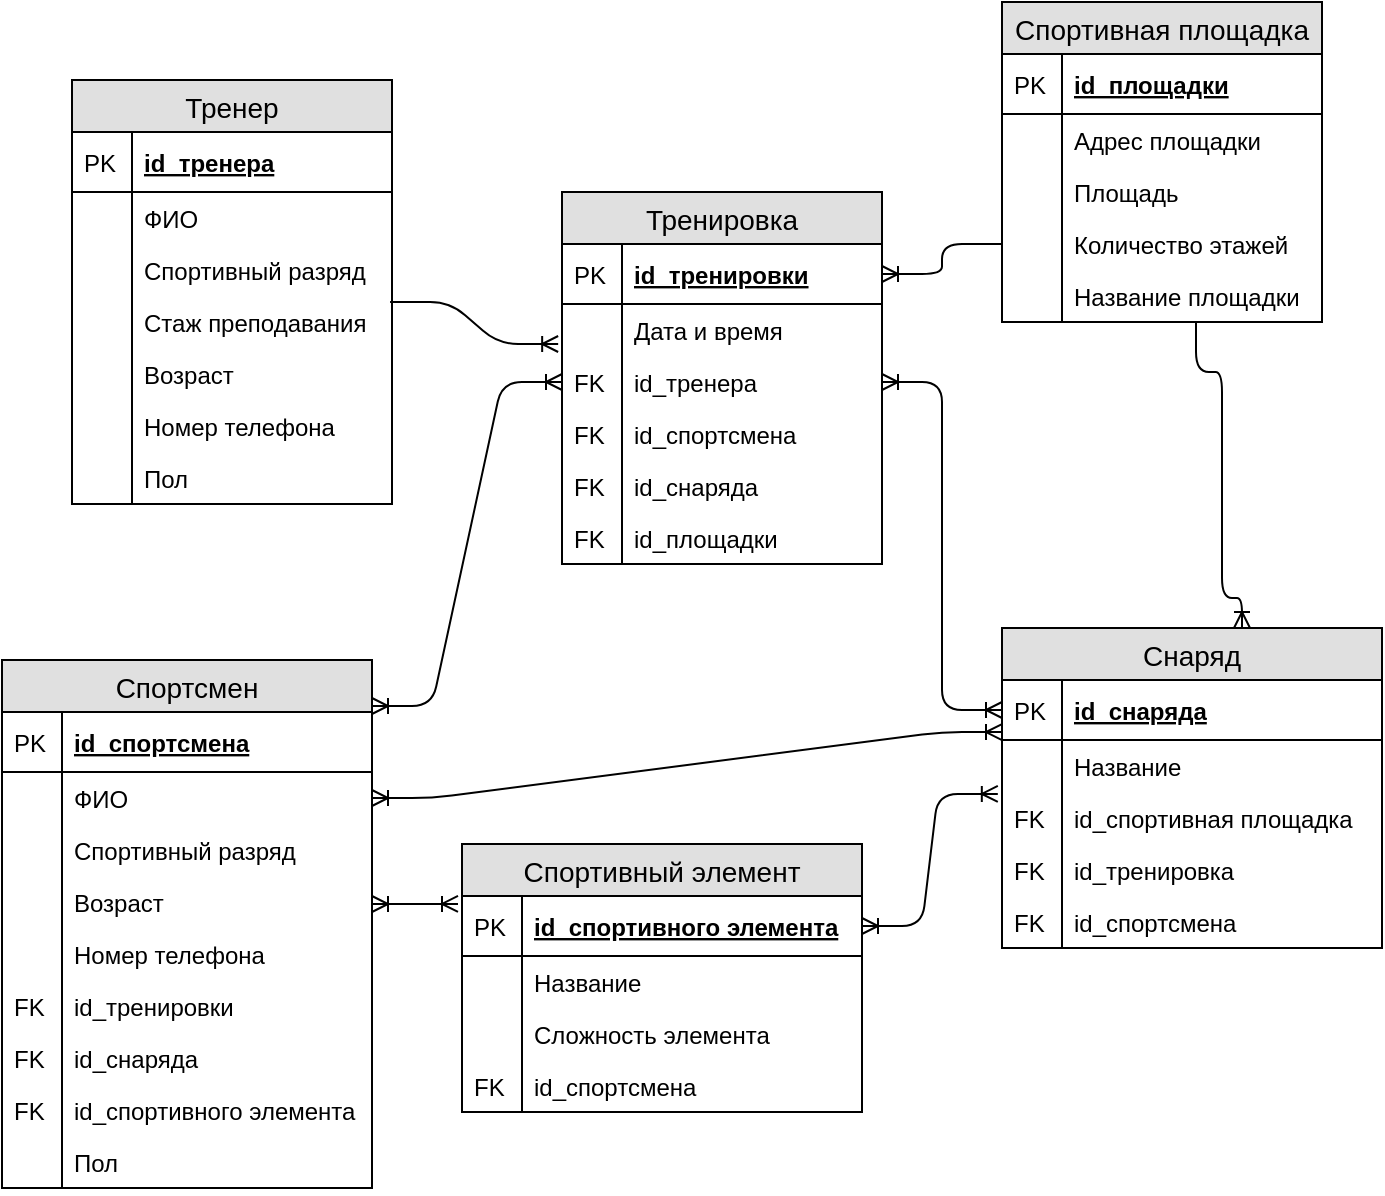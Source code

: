 <mxfile version="12.0.0" type="device" pages="1"><diagram id="Y7fHdL-Zn5YODTl33p6f" name="Страница 1"><mxGraphModel dx="932" dy="711" grid="1" gridSize="10" guides="1" tooltips="1" connect="1" arrows="1" fold="1" page="1" pageScale="1" pageWidth="827" pageHeight="1169" math="0" shadow="0"><root><mxCell id="0"/><mxCell id="1" parent="0"/><mxCell id="-wP7sYiIv-S8s_L7Hb4g-1" value="Тренер" style="swimlane;fontStyle=0;childLayout=stackLayout;horizontal=1;startSize=26;fillColor=#e0e0e0;horizontalStack=0;resizeParent=1;resizeParentMax=0;resizeLast=0;collapsible=1;marginBottom=0;swimlaneFillColor=#ffffff;align=center;fontSize=14;" vertex="1" parent="1"><mxGeometry x="65" y="143" width="160" height="212" as="geometry"/></mxCell><mxCell id="-wP7sYiIv-S8s_L7Hb4g-2" value="id_тренера" style="shape=partialRectangle;top=0;left=0;right=0;bottom=1;align=left;verticalAlign=middle;fillColor=none;spacingLeft=34;spacingRight=4;overflow=hidden;rotatable=0;points=[[0,0.5],[1,0.5]];portConstraint=eastwest;dropTarget=0;fontStyle=5;fontSize=12;" vertex="1" parent="-wP7sYiIv-S8s_L7Hb4g-1"><mxGeometry y="26" width="160" height="30" as="geometry"/></mxCell><mxCell id="-wP7sYiIv-S8s_L7Hb4g-3" value="PK" style="shape=partialRectangle;top=0;left=0;bottom=0;fillColor=none;align=left;verticalAlign=middle;spacingLeft=4;spacingRight=4;overflow=hidden;rotatable=0;points=[];portConstraint=eastwest;part=1;fontSize=12;" vertex="1" connectable="0" parent="-wP7sYiIv-S8s_L7Hb4g-2"><mxGeometry width="30" height="30" as="geometry"/></mxCell><mxCell id="-wP7sYiIv-S8s_L7Hb4g-4" value="ФИО" style="shape=partialRectangle;top=0;left=0;right=0;bottom=0;align=left;verticalAlign=top;fillColor=none;spacingLeft=34;spacingRight=4;overflow=hidden;rotatable=0;points=[[0,0.5],[1,0.5]];portConstraint=eastwest;dropTarget=0;fontSize=12;" vertex="1" parent="-wP7sYiIv-S8s_L7Hb4g-1"><mxGeometry y="56" width="160" height="26" as="geometry"/></mxCell><mxCell id="-wP7sYiIv-S8s_L7Hb4g-5" value="" style="shape=partialRectangle;top=0;left=0;bottom=0;fillColor=none;align=left;verticalAlign=top;spacingLeft=4;spacingRight=4;overflow=hidden;rotatable=0;points=[];portConstraint=eastwest;part=1;fontSize=12;" vertex="1" connectable="0" parent="-wP7sYiIv-S8s_L7Hb4g-4"><mxGeometry width="30" height="26" as="geometry"/></mxCell><mxCell id="-wP7sYiIv-S8s_L7Hb4g-6" value="Спортивный разряд" style="shape=partialRectangle;top=0;left=0;right=0;bottom=0;align=left;verticalAlign=top;fillColor=none;spacingLeft=34;spacingRight=4;overflow=hidden;rotatable=0;points=[[0,0.5],[1,0.5]];portConstraint=eastwest;dropTarget=0;fontSize=12;" vertex="1" parent="-wP7sYiIv-S8s_L7Hb4g-1"><mxGeometry y="82" width="160" height="26" as="geometry"/></mxCell><mxCell id="-wP7sYiIv-S8s_L7Hb4g-7" value="" style="shape=partialRectangle;top=0;left=0;bottom=0;fillColor=none;align=left;verticalAlign=top;spacingLeft=4;spacingRight=4;overflow=hidden;rotatable=0;points=[];portConstraint=eastwest;part=1;fontSize=12;" vertex="1" connectable="0" parent="-wP7sYiIv-S8s_L7Hb4g-6"><mxGeometry width="30" height="26" as="geometry"/></mxCell><mxCell id="-wP7sYiIv-S8s_L7Hb4g-8" value="Стаж преподавания" style="shape=partialRectangle;top=0;left=0;right=0;bottom=0;align=left;verticalAlign=top;fillColor=none;spacingLeft=34;spacingRight=4;overflow=hidden;rotatable=0;points=[[0,0.5],[1,0.5]];portConstraint=eastwest;dropTarget=0;fontSize=12;" vertex="1" parent="-wP7sYiIv-S8s_L7Hb4g-1"><mxGeometry y="108" width="160" height="26" as="geometry"/></mxCell><mxCell id="-wP7sYiIv-S8s_L7Hb4g-9" value="" style="shape=partialRectangle;top=0;left=0;bottom=0;fillColor=none;align=left;verticalAlign=top;spacingLeft=4;spacingRight=4;overflow=hidden;rotatable=0;points=[];portConstraint=eastwest;part=1;fontSize=12;" vertex="1" connectable="0" parent="-wP7sYiIv-S8s_L7Hb4g-8"><mxGeometry width="30" height="26" as="geometry"/></mxCell><mxCell id="-wP7sYiIv-S8s_L7Hb4g-93" value="Возраст" style="shape=partialRectangle;top=0;left=0;right=0;bottom=0;align=left;verticalAlign=top;fillColor=none;spacingLeft=34;spacingRight=4;overflow=hidden;rotatable=0;points=[[0,0.5],[1,0.5]];portConstraint=eastwest;dropTarget=0;fontSize=12;" vertex="1" parent="-wP7sYiIv-S8s_L7Hb4g-1"><mxGeometry y="134" width="160" height="26" as="geometry"/></mxCell><mxCell id="-wP7sYiIv-S8s_L7Hb4g-94" value="" style="shape=partialRectangle;top=0;left=0;bottom=0;fillColor=none;align=left;verticalAlign=top;spacingLeft=4;spacingRight=4;overflow=hidden;rotatable=0;points=[];portConstraint=eastwest;part=1;fontSize=12;" vertex="1" connectable="0" parent="-wP7sYiIv-S8s_L7Hb4g-93"><mxGeometry width="30" height="26" as="geometry"/></mxCell><mxCell id="-wP7sYiIv-S8s_L7Hb4g-95" value="Номер телефона" style="shape=partialRectangle;top=0;left=0;right=0;bottom=0;align=left;verticalAlign=top;fillColor=none;spacingLeft=34;spacingRight=4;overflow=hidden;rotatable=0;points=[[0,0.5],[1,0.5]];portConstraint=eastwest;dropTarget=0;fontSize=12;" vertex="1" parent="-wP7sYiIv-S8s_L7Hb4g-1"><mxGeometry y="160" width="160" height="26" as="geometry"/></mxCell><mxCell id="-wP7sYiIv-S8s_L7Hb4g-96" value="" style="shape=partialRectangle;top=0;left=0;bottom=0;fillColor=none;align=left;verticalAlign=top;spacingLeft=4;spacingRight=4;overflow=hidden;rotatable=0;points=[];portConstraint=eastwest;part=1;fontSize=12;" vertex="1" connectable="0" parent="-wP7sYiIv-S8s_L7Hb4g-95"><mxGeometry width="30" height="26" as="geometry"/></mxCell><mxCell id="-wP7sYiIv-S8s_L7Hb4g-124" value="Пол" style="shape=partialRectangle;top=0;left=0;right=0;bottom=0;align=left;verticalAlign=top;fillColor=none;spacingLeft=34;spacingRight=4;overflow=hidden;rotatable=0;points=[[0,0.5],[1,0.5]];portConstraint=eastwest;dropTarget=0;fontSize=12;" vertex="1" parent="-wP7sYiIv-S8s_L7Hb4g-1"><mxGeometry y="186" width="160" height="26" as="geometry"/></mxCell><mxCell id="-wP7sYiIv-S8s_L7Hb4g-125" value="" style="shape=partialRectangle;top=0;left=0;bottom=0;fillColor=none;align=left;verticalAlign=top;spacingLeft=4;spacingRight=4;overflow=hidden;rotatable=0;points=[];portConstraint=eastwest;part=1;fontSize=12;" vertex="1" connectable="0" parent="-wP7sYiIv-S8s_L7Hb4g-124"><mxGeometry width="30" height="26" as="geometry"/></mxCell><mxCell id="-wP7sYiIv-S8s_L7Hb4g-12" value="Спортивная площадка" style="swimlane;fontStyle=0;childLayout=stackLayout;horizontal=1;startSize=26;fillColor=#e0e0e0;horizontalStack=0;resizeParent=1;resizeParentMax=0;resizeLast=0;collapsible=1;marginBottom=0;swimlaneFillColor=#ffffff;align=center;fontSize=14;" vertex="1" parent="1"><mxGeometry x="530" y="104" width="160" height="160" as="geometry"/></mxCell><mxCell id="-wP7sYiIv-S8s_L7Hb4g-13" value="id_площадки" style="shape=partialRectangle;top=0;left=0;right=0;bottom=1;align=left;verticalAlign=middle;fillColor=none;spacingLeft=34;spacingRight=4;overflow=hidden;rotatable=0;points=[[0,0.5],[1,0.5]];portConstraint=eastwest;dropTarget=0;fontStyle=5;fontSize=12;" vertex="1" parent="-wP7sYiIv-S8s_L7Hb4g-12"><mxGeometry y="26" width="160" height="30" as="geometry"/></mxCell><mxCell id="-wP7sYiIv-S8s_L7Hb4g-14" value="PK" style="shape=partialRectangle;top=0;left=0;bottom=0;fillColor=none;align=left;verticalAlign=middle;spacingLeft=4;spacingRight=4;overflow=hidden;rotatable=0;points=[];portConstraint=eastwest;part=1;fontSize=12;" vertex="1" connectable="0" parent="-wP7sYiIv-S8s_L7Hb4g-13"><mxGeometry width="30" height="30" as="geometry"/></mxCell><mxCell id="-wP7sYiIv-S8s_L7Hb4g-15" value="Адрес площадки" style="shape=partialRectangle;top=0;left=0;right=0;bottom=0;align=left;verticalAlign=top;fillColor=none;spacingLeft=34;spacingRight=4;overflow=hidden;rotatable=0;points=[[0,0.5],[1,0.5]];portConstraint=eastwest;dropTarget=0;fontSize=12;" vertex="1" parent="-wP7sYiIv-S8s_L7Hb4g-12"><mxGeometry y="56" width="160" height="26" as="geometry"/></mxCell><mxCell id="-wP7sYiIv-S8s_L7Hb4g-16" value="" style="shape=partialRectangle;top=0;left=0;bottom=0;fillColor=none;align=left;verticalAlign=top;spacingLeft=4;spacingRight=4;overflow=hidden;rotatable=0;points=[];portConstraint=eastwest;part=1;fontSize=12;" vertex="1" connectable="0" parent="-wP7sYiIv-S8s_L7Hb4g-15"><mxGeometry width="30" height="26" as="geometry"/></mxCell><mxCell id="-wP7sYiIv-S8s_L7Hb4g-17" value="Площадь" style="shape=partialRectangle;top=0;left=0;right=0;bottom=0;align=left;verticalAlign=top;fillColor=none;spacingLeft=34;spacingRight=4;overflow=hidden;rotatable=0;points=[[0,0.5],[1,0.5]];portConstraint=eastwest;dropTarget=0;fontSize=12;" vertex="1" parent="-wP7sYiIv-S8s_L7Hb4g-12"><mxGeometry y="82" width="160" height="26" as="geometry"/></mxCell><mxCell id="-wP7sYiIv-S8s_L7Hb4g-18" value="" style="shape=partialRectangle;top=0;left=0;bottom=0;fillColor=none;align=left;verticalAlign=top;spacingLeft=4;spacingRight=4;overflow=hidden;rotatable=0;points=[];portConstraint=eastwest;part=1;fontSize=12;" vertex="1" connectable="0" parent="-wP7sYiIv-S8s_L7Hb4g-17"><mxGeometry width="30" height="26" as="geometry"/></mxCell><mxCell id="-wP7sYiIv-S8s_L7Hb4g-19" value="Количество этажей" style="shape=partialRectangle;top=0;left=0;right=0;bottom=0;align=left;verticalAlign=top;fillColor=none;spacingLeft=34;spacingRight=4;overflow=hidden;rotatable=0;points=[[0,0.5],[1,0.5]];portConstraint=eastwest;dropTarget=0;fontSize=12;" vertex="1" parent="-wP7sYiIv-S8s_L7Hb4g-12"><mxGeometry y="108" width="160" height="26" as="geometry"/></mxCell><mxCell id="-wP7sYiIv-S8s_L7Hb4g-20" value="" style="shape=partialRectangle;top=0;left=0;bottom=0;fillColor=none;align=left;verticalAlign=top;spacingLeft=4;spacingRight=4;overflow=hidden;rotatable=0;points=[];portConstraint=eastwest;part=1;fontSize=12;" vertex="1" connectable="0" parent="-wP7sYiIv-S8s_L7Hb4g-19"><mxGeometry width="30" height="26" as="geometry"/></mxCell><mxCell id="-wP7sYiIv-S8s_L7Hb4g-108" value="Название площадки" style="shape=partialRectangle;top=0;left=0;right=0;bottom=0;align=left;verticalAlign=top;fillColor=none;spacingLeft=34;spacingRight=4;overflow=hidden;rotatable=0;points=[[0,0.5],[1,0.5]];portConstraint=eastwest;dropTarget=0;fontSize=12;" vertex="1" parent="-wP7sYiIv-S8s_L7Hb4g-12"><mxGeometry y="134" width="160" height="26" as="geometry"/></mxCell><mxCell id="-wP7sYiIv-S8s_L7Hb4g-109" value="" style="shape=partialRectangle;top=0;left=0;bottom=0;fillColor=none;align=left;verticalAlign=top;spacingLeft=4;spacingRight=4;overflow=hidden;rotatable=0;points=[];portConstraint=eastwest;part=1;fontSize=12;" vertex="1" connectable="0" parent="-wP7sYiIv-S8s_L7Hb4g-108"><mxGeometry width="30" height="26" as="geometry"/></mxCell><mxCell id="-wP7sYiIv-S8s_L7Hb4g-23" value="Снаряд" style="swimlane;fontStyle=0;childLayout=stackLayout;horizontal=1;startSize=26;fillColor=#e0e0e0;horizontalStack=0;resizeParent=1;resizeParentMax=0;resizeLast=0;collapsible=1;marginBottom=0;swimlaneFillColor=#ffffff;align=center;fontSize=14;" vertex="1" parent="1"><mxGeometry x="530" y="417" width="190" height="160" as="geometry"/></mxCell><mxCell id="-wP7sYiIv-S8s_L7Hb4g-24" value="id_снаряда" style="shape=partialRectangle;top=0;left=0;right=0;bottom=1;align=left;verticalAlign=middle;fillColor=none;spacingLeft=34;spacingRight=4;overflow=hidden;rotatable=0;points=[[0,0.5],[1,0.5]];portConstraint=eastwest;dropTarget=0;fontStyle=5;fontSize=12;" vertex="1" parent="-wP7sYiIv-S8s_L7Hb4g-23"><mxGeometry y="26" width="190" height="30" as="geometry"/></mxCell><mxCell id="-wP7sYiIv-S8s_L7Hb4g-25" value="PK" style="shape=partialRectangle;top=0;left=0;bottom=0;fillColor=none;align=left;verticalAlign=middle;spacingLeft=4;spacingRight=4;overflow=hidden;rotatable=0;points=[];portConstraint=eastwest;part=1;fontSize=12;" vertex="1" connectable="0" parent="-wP7sYiIv-S8s_L7Hb4g-24"><mxGeometry width="30" height="30" as="geometry"/></mxCell><mxCell id="-wP7sYiIv-S8s_L7Hb4g-26" value="Название" style="shape=partialRectangle;top=0;left=0;right=0;bottom=0;align=left;verticalAlign=top;fillColor=none;spacingLeft=34;spacingRight=4;overflow=hidden;rotatable=0;points=[[0,0.5],[1,0.5]];portConstraint=eastwest;dropTarget=0;fontSize=12;" vertex="1" parent="-wP7sYiIv-S8s_L7Hb4g-23"><mxGeometry y="56" width="190" height="26" as="geometry"/></mxCell><mxCell id="-wP7sYiIv-S8s_L7Hb4g-27" value="" style="shape=partialRectangle;top=0;left=0;bottom=0;fillColor=none;align=left;verticalAlign=top;spacingLeft=4;spacingRight=4;overflow=hidden;rotatable=0;points=[];portConstraint=eastwest;part=1;fontSize=12;" vertex="1" connectable="0" parent="-wP7sYiIv-S8s_L7Hb4g-26"><mxGeometry width="30" height="26" as="geometry"/></mxCell><mxCell id="-wP7sYiIv-S8s_L7Hb4g-28" value="id_спортивная площадка" style="shape=partialRectangle;top=0;left=0;right=0;bottom=0;align=left;verticalAlign=top;fillColor=none;spacingLeft=34;spacingRight=4;overflow=hidden;rotatable=0;points=[[0,0.5],[1,0.5]];portConstraint=eastwest;dropTarget=0;fontSize=12;" vertex="1" parent="-wP7sYiIv-S8s_L7Hb4g-23"><mxGeometry y="82" width="190" height="26" as="geometry"/></mxCell><mxCell id="-wP7sYiIv-S8s_L7Hb4g-29" value="FK" style="shape=partialRectangle;top=0;left=0;bottom=0;fillColor=none;align=left;verticalAlign=top;spacingLeft=4;spacingRight=4;overflow=hidden;rotatable=0;points=[];portConstraint=eastwest;part=1;fontSize=12;" vertex="1" connectable="0" parent="-wP7sYiIv-S8s_L7Hb4g-28"><mxGeometry width="30" height="26" as="geometry"/></mxCell><mxCell id="-wP7sYiIv-S8s_L7Hb4g-30" value="id_тренировка" style="shape=partialRectangle;top=0;left=0;right=0;bottom=0;align=left;verticalAlign=top;fillColor=none;spacingLeft=34;spacingRight=4;overflow=hidden;rotatable=0;points=[[0,0.5],[1,0.5]];portConstraint=eastwest;dropTarget=0;fontSize=12;" vertex="1" parent="-wP7sYiIv-S8s_L7Hb4g-23"><mxGeometry y="108" width="190" height="26" as="geometry"/></mxCell><mxCell id="-wP7sYiIv-S8s_L7Hb4g-31" value="FK" style="shape=partialRectangle;top=0;left=0;bottom=0;fillColor=none;align=left;verticalAlign=top;spacingLeft=4;spacingRight=4;overflow=hidden;rotatable=0;points=[];portConstraint=eastwest;part=1;fontSize=12;" vertex="1" connectable="0" parent="-wP7sYiIv-S8s_L7Hb4g-30"><mxGeometry width="30" height="26" as="geometry"/></mxCell><mxCell id="-wP7sYiIv-S8s_L7Hb4g-110" value="id_спортсмена" style="shape=partialRectangle;top=0;left=0;right=0;bottom=0;align=left;verticalAlign=top;fillColor=none;spacingLeft=34;spacingRight=4;overflow=hidden;rotatable=0;points=[[0,0.5],[1,0.5]];portConstraint=eastwest;dropTarget=0;fontSize=12;" vertex="1" parent="-wP7sYiIv-S8s_L7Hb4g-23"><mxGeometry y="134" width="190" height="26" as="geometry"/></mxCell><mxCell id="-wP7sYiIv-S8s_L7Hb4g-111" value="FK" style="shape=partialRectangle;top=0;left=0;bottom=0;fillColor=none;align=left;verticalAlign=top;spacingLeft=4;spacingRight=4;overflow=hidden;rotatable=0;points=[];portConstraint=eastwest;part=1;fontSize=12;" vertex="1" connectable="0" parent="-wP7sYiIv-S8s_L7Hb4g-110"><mxGeometry width="30" height="26" as="geometry"/></mxCell><mxCell id="-wP7sYiIv-S8s_L7Hb4g-34" value="Спортивный элемент" style="swimlane;fontStyle=0;childLayout=stackLayout;horizontal=1;startSize=26;fillColor=#e0e0e0;horizontalStack=0;resizeParent=1;resizeParentMax=0;resizeLast=0;collapsible=1;marginBottom=0;swimlaneFillColor=#ffffff;align=center;fontSize=14;" vertex="1" parent="1"><mxGeometry x="260" y="525" width="200" height="134" as="geometry"/></mxCell><mxCell id="-wP7sYiIv-S8s_L7Hb4g-35" value="id_спортивного элемента" style="shape=partialRectangle;top=0;left=0;right=0;bottom=1;align=left;verticalAlign=middle;fillColor=none;spacingLeft=34;spacingRight=4;overflow=hidden;rotatable=0;points=[[0,0.5],[1,0.5]];portConstraint=eastwest;dropTarget=0;fontStyle=5;fontSize=12;" vertex="1" parent="-wP7sYiIv-S8s_L7Hb4g-34"><mxGeometry y="26" width="200" height="30" as="geometry"/></mxCell><mxCell id="-wP7sYiIv-S8s_L7Hb4g-36" value="PK" style="shape=partialRectangle;top=0;left=0;bottom=0;fillColor=none;align=left;verticalAlign=middle;spacingLeft=4;spacingRight=4;overflow=hidden;rotatable=0;points=[];portConstraint=eastwest;part=1;fontSize=12;" vertex="1" connectable="0" parent="-wP7sYiIv-S8s_L7Hb4g-35"><mxGeometry width="30" height="30" as="geometry"/></mxCell><mxCell id="-wP7sYiIv-S8s_L7Hb4g-37" value="Название" style="shape=partialRectangle;top=0;left=0;right=0;bottom=0;align=left;verticalAlign=top;fillColor=none;spacingLeft=34;spacingRight=4;overflow=hidden;rotatable=0;points=[[0,0.5],[1,0.5]];portConstraint=eastwest;dropTarget=0;fontSize=12;" vertex="1" parent="-wP7sYiIv-S8s_L7Hb4g-34"><mxGeometry y="56" width="200" height="26" as="geometry"/></mxCell><mxCell id="-wP7sYiIv-S8s_L7Hb4g-38" value="" style="shape=partialRectangle;top=0;left=0;bottom=0;fillColor=none;align=left;verticalAlign=top;spacingLeft=4;spacingRight=4;overflow=hidden;rotatable=0;points=[];portConstraint=eastwest;part=1;fontSize=12;" vertex="1" connectable="0" parent="-wP7sYiIv-S8s_L7Hb4g-37"><mxGeometry width="30" height="26" as="geometry"/></mxCell><mxCell id="-wP7sYiIv-S8s_L7Hb4g-39" value="Сложность элемента" style="shape=partialRectangle;top=0;left=0;right=0;bottom=0;align=left;verticalAlign=top;fillColor=none;spacingLeft=34;spacingRight=4;overflow=hidden;rotatable=0;points=[[0,0.5],[1,0.5]];portConstraint=eastwest;dropTarget=0;fontSize=12;" vertex="1" parent="-wP7sYiIv-S8s_L7Hb4g-34"><mxGeometry y="82" width="200" height="26" as="geometry"/></mxCell><mxCell id="-wP7sYiIv-S8s_L7Hb4g-40" value="" style="shape=partialRectangle;top=0;left=0;bottom=0;fillColor=none;align=left;verticalAlign=top;spacingLeft=4;spacingRight=4;overflow=hidden;rotatable=0;points=[];portConstraint=eastwest;part=1;fontSize=12;" vertex="1" connectable="0" parent="-wP7sYiIv-S8s_L7Hb4g-39"><mxGeometry width="30" height="26" as="geometry"/></mxCell><mxCell id="-wP7sYiIv-S8s_L7Hb4g-41" value="id_спортсмена" style="shape=partialRectangle;top=0;left=0;right=0;bottom=0;align=left;verticalAlign=top;fillColor=none;spacingLeft=34;spacingRight=4;overflow=hidden;rotatable=0;points=[[0,0.5],[1,0.5]];portConstraint=eastwest;dropTarget=0;fontSize=12;" vertex="1" parent="-wP7sYiIv-S8s_L7Hb4g-34"><mxGeometry y="108" width="200" height="26" as="geometry"/></mxCell><mxCell id="-wP7sYiIv-S8s_L7Hb4g-42" value="FK" style="shape=partialRectangle;top=0;left=0;bottom=0;fillColor=none;align=left;verticalAlign=top;spacingLeft=4;spacingRight=4;overflow=hidden;rotatable=0;points=[];portConstraint=eastwest;part=1;fontSize=12;" vertex="1" connectable="0" parent="-wP7sYiIv-S8s_L7Hb4g-41"><mxGeometry width="30" height="26" as="geometry"/></mxCell><mxCell id="-wP7sYiIv-S8s_L7Hb4g-56" value="Спортсмен" style="swimlane;fontStyle=0;childLayout=stackLayout;horizontal=1;startSize=26;fillColor=#e0e0e0;horizontalStack=0;resizeParent=1;resizeParentMax=0;resizeLast=0;collapsible=1;marginBottom=0;swimlaneFillColor=#ffffff;align=center;fontSize=14;" vertex="1" parent="1"><mxGeometry x="30" y="433" width="185" height="264" as="geometry"/></mxCell><mxCell id="-wP7sYiIv-S8s_L7Hb4g-57" value="id_спортсмена" style="shape=partialRectangle;top=0;left=0;right=0;bottom=1;align=left;verticalAlign=middle;fillColor=none;spacingLeft=34;spacingRight=4;overflow=hidden;rotatable=0;points=[[0,0.5],[1,0.5]];portConstraint=eastwest;dropTarget=0;fontStyle=5;fontSize=12;" vertex="1" parent="-wP7sYiIv-S8s_L7Hb4g-56"><mxGeometry y="26" width="185" height="30" as="geometry"/></mxCell><mxCell id="-wP7sYiIv-S8s_L7Hb4g-58" value="PK" style="shape=partialRectangle;top=0;left=0;bottom=0;fillColor=none;align=left;verticalAlign=middle;spacingLeft=4;spacingRight=4;overflow=hidden;rotatable=0;points=[];portConstraint=eastwest;part=1;fontSize=12;" vertex="1" connectable="0" parent="-wP7sYiIv-S8s_L7Hb4g-57"><mxGeometry width="30" height="30" as="geometry"/></mxCell><mxCell id="-wP7sYiIv-S8s_L7Hb4g-59" value="ФИО" style="shape=partialRectangle;top=0;left=0;right=0;bottom=0;align=left;verticalAlign=top;fillColor=none;spacingLeft=34;spacingRight=4;overflow=hidden;rotatable=0;points=[[0,0.5],[1,0.5]];portConstraint=eastwest;dropTarget=0;fontSize=12;" vertex="1" parent="-wP7sYiIv-S8s_L7Hb4g-56"><mxGeometry y="56" width="185" height="26" as="geometry"/></mxCell><mxCell id="-wP7sYiIv-S8s_L7Hb4g-60" value="" style="shape=partialRectangle;top=0;left=0;bottom=0;fillColor=none;align=left;verticalAlign=top;spacingLeft=4;spacingRight=4;overflow=hidden;rotatable=0;points=[];portConstraint=eastwest;part=1;fontSize=12;" vertex="1" connectable="0" parent="-wP7sYiIv-S8s_L7Hb4g-59"><mxGeometry width="30" height="26" as="geometry"/></mxCell><mxCell id="-wP7sYiIv-S8s_L7Hb4g-61" value="Спортивный разряд" style="shape=partialRectangle;top=0;left=0;right=0;bottom=0;align=left;verticalAlign=top;fillColor=none;spacingLeft=34;spacingRight=4;overflow=hidden;rotatable=0;points=[[0,0.5],[1,0.5]];portConstraint=eastwest;dropTarget=0;fontSize=12;" vertex="1" parent="-wP7sYiIv-S8s_L7Hb4g-56"><mxGeometry y="82" width="185" height="26" as="geometry"/></mxCell><mxCell id="-wP7sYiIv-S8s_L7Hb4g-62" value="" style="shape=partialRectangle;top=0;left=0;bottom=0;fillColor=none;align=left;verticalAlign=top;spacingLeft=4;spacingRight=4;overflow=hidden;rotatable=0;points=[];portConstraint=eastwest;part=1;fontSize=12;" vertex="1" connectable="0" parent="-wP7sYiIv-S8s_L7Hb4g-61"><mxGeometry width="30" height="26" as="geometry"/></mxCell><mxCell id="-wP7sYiIv-S8s_L7Hb4g-63" value="Возраст" style="shape=partialRectangle;top=0;left=0;right=0;bottom=0;align=left;verticalAlign=top;fillColor=none;spacingLeft=34;spacingRight=4;overflow=hidden;rotatable=0;points=[[0,0.5],[1,0.5]];portConstraint=eastwest;dropTarget=0;fontSize=12;" vertex="1" parent="-wP7sYiIv-S8s_L7Hb4g-56"><mxGeometry y="108" width="185" height="26" as="geometry"/></mxCell><mxCell id="-wP7sYiIv-S8s_L7Hb4g-64" value="" style="shape=partialRectangle;top=0;left=0;bottom=0;fillColor=none;align=left;verticalAlign=top;spacingLeft=4;spacingRight=4;overflow=hidden;rotatable=0;points=[];portConstraint=eastwest;part=1;fontSize=12;" vertex="1" connectable="0" parent="-wP7sYiIv-S8s_L7Hb4g-63"><mxGeometry width="30" height="26" as="geometry"/></mxCell><mxCell id="-wP7sYiIv-S8s_L7Hb4g-98" value="Номер телефона" style="shape=partialRectangle;top=0;left=0;right=0;bottom=0;align=left;verticalAlign=top;fillColor=none;spacingLeft=34;spacingRight=4;overflow=hidden;rotatable=0;points=[[0,0.5],[1,0.5]];portConstraint=eastwest;dropTarget=0;fontSize=12;" vertex="1" parent="-wP7sYiIv-S8s_L7Hb4g-56"><mxGeometry y="134" width="185" height="26" as="geometry"/></mxCell><mxCell id="-wP7sYiIv-S8s_L7Hb4g-99" value="" style="shape=partialRectangle;top=0;left=0;bottom=0;fillColor=none;align=left;verticalAlign=top;spacingLeft=4;spacingRight=4;overflow=hidden;rotatable=0;points=[];portConstraint=eastwest;part=1;fontSize=12;" vertex="1" connectable="0" parent="-wP7sYiIv-S8s_L7Hb4g-98"><mxGeometry width="30" height="26" as="geometry"/></mxCell><mxCell id="-wP7sYiIv-S8s_L7Hb4g-116" value="id_тренировки" style="shape=partialRectangle;top=0;left=0;right=0;bottom=0;align=left;verticalAlign=top;fillColor=none;spacingLeft=34;spacingRight=4;overflow=hidden;rotatable=0;points=[[0,0.5],[1,0.5]];portConstraint=eastwest;dropTarget=0;fontSize=12;" vertex="1" parent="-wP7sYiIv-S8s_L7Hb4g-56"><mxGeometry y="160" width="185" height="26" as="geometry"/></mxCell><mxCell id="-wP7sYiIv-S8s_L7Hb4g-117" value="FK" style="shape=partialRectangle;top=0;left=0;bottom=0;fillColor=none;align=left;verticalAlign=top;spacingLeft=4;spacingRight=4;overflow=hidden;rotatable=0;points=[];portConstraint=eastwest;part=1;fontSize=12;" vertex="1" connectable="0" parent="-wP7sYiIv-S8s_L7Hb4g-116"><mxGeometry width="30" height="26" as="geometry"/></mxCell><mxCell id="-wP7sYiIv-S8s_L7Hb4g-118" value="id_снаряда" style="shape=partialRectangle;top=0;left=0;right=0;bottom=0;align=left;verticalAlign=top;fillColor=none;spacingLeft=34;spacingRight=4;overflow=hidden;rotatable=0;points=[[0,0.5],[1,0.5]];portConstraint=eastwest;dropTarget=0;fontSize=12;" vertex="1" parent="-wP7sYiIv-S8s_L7Hb4g-56"><mxGeometry y="186" width="185" height="26" as="geometry"/></mxCell><mxCell id="-wP7sYiIv-S8s_L7Hb4g-119" value="FK" style="shape=partialRectangle;top=0;left=0;bottom=0;fillColor=none;align=left;verticalAlign=top;spacingLeft=4;spacingRight=4;overflow=hidden;rotatable=0;points=[];portConstraint=eastwest;part=1;fontSize=12;" vertex="1" connectable="0" parent="-wP7sYiIv-S8s_L7Hb4g-118"><mxGeometry width="30" height="26" as="geometry"/></mxCell><mxCell id="-wP7sYiIv-S8s_L7Hb4g-120" value="id_спортивного элемента" style="shape=partialRectangle;top=0;left=0;right=0;bottom=0;align=left;verticalAlign=top;fillColor=none;spacingLeft=34;spacingRight=4;overflow=hidden;rotatable=0;points=[[0,0.5],[1,0.5]];portConstraint=eastwest;dropTarget=0;fontSize=12;" vertex="1" parent="-wP7sYiIv-S8s_L7Hb4g-56"><mxGeometry y="212" width="185" height="26" as="geometry"/></mxCell><mxCell id="-wP7sYiIv-S8s_L7Hb4g-121" value="FK" style="shape=partialRectangle;top=0;left=0;bottom=0;fillColor=none;align=left;verticalAlign=top;spacingLeft=4;spacingRight=4;overflow=hidden;rotatable=0;points=[];portConstraint=eastwest;part=1;fontSize=12;" vertex="1" connectable="0" parent="-wP7sYiIv-S8s_L7Hb4g-120"><mxGeometry width="30" height="26" as="geometry"/></mxCell><mxCell id="-wP7sYiIv-S8s_L7Hb4g-126" value="Пол" style="shape=partialRectangle;top=0;left=0;right=0;bottom=0;align=left;verticalAlign=top;fillColor=none;spacingLeft=34;spacingRight=4;overflow=hidden;rotatable=0;points=[[0,0.5],[1,0.5]];portConstraint=eastwest;dropTarget=0;fontSize=12;" vertex="1" parent="-wP7sYiIv-S8s_L7Hb4g-56"><mxGeometry y="238" width="185" height="26" as="geometry"/></mxCell><mxCell id="-wP7sYiIv-S8s_L7Hb4g-127" value="" style="shape=partialRectangle;top=0;left=0;bottom=0;fillColor=none;align=left;verticalAlign=top;spacingLeft=4;spacingRight=4;overflow=hidden;rotatable=0;points=[];portConstraint=eastwest;part=1;fontSize=12;" vertex="1" connectable="0" parent="-wP7sYiIv-S8s_L7Hb4g-126"><mxGeometry width="30" height="26" as="geometry"/></mxCell><mxCell id="-wP7sYiIv-S8s_L7Hb4g-68" value="Тренировка" style="swimlane;fontStyle=0;childLayout=stackLayout;horizontal=1;startSize=26;fillColor=#e0e0e0;horizontalStack=0;resizeParent=1;resizeParentMax=0;resizeLast=0;collapsible=1;marginBottom=0;swimlaneFillColor=#ffffff;align=center;fontSize=14;" vertex="1" parent="1"><mxGeometry x="310" y="199" width="160" height="186" as="geometry"/></mxCell><mxCell id="-wP7sYiIv-S8s_L7Hb4g-69" value="id_тренировки" style="shape=partialRectangle;top=0;left=0;right=0;bottom=1;align=left;verticalAlign=middle;fillColor=none;spacingLeft=34;spacingRight=4;overflow=hidden;rotatable=0;points=[[0,0.5],[1,0.5]];portConstraint=eastwest;dropTarget=0;fontStyle=5;fontSize=12;" vertex="1" parent="-wP7sYiIv-S8s_L7Hb4g-68"><mxGeometry y="26" width="160" height="30" as="geometry"/></mxCell><mxCell id="-wP7sYiIv-S8s_L7Hb4g-70" value="PK" style="shape=partialRectangle;top=0;left=0;bottom=0;fillColor=none;align=left;verticalAlign=middle;spacingLeft=4;spacingRight=4;overflow=hidden;rotatable=0;points=[];portConstraint=eastwest;part=1;fontSize=12;" vertex="1" connectable="0" parent="-wP7sYiIv-S8s_L7Hb4g-69"><mxGeometry width="30" height="30" as="geometry"/></mxCell><mxCell id="-wP7sYiIv-S8s_L7Hb4g-71" value="Дата и время" style="shape=partialRectangle;top=0;left=0;right=0;bottom=0;align=left;verticalAlign=top;fillColor=none;spacingLeft=34;spacingRight=4;overflow=hidden;rotatable=0;points=[[0,0.5],[1,0.5]];portConstraint=eastwest;dropTarget=0;fontSize=12;" vertex="1" parent="-wP7sYiIv-S8s_L7Hb4g-68"><mxGeometry y="56" width="160" height="26" as="geometry"/></mxCell><mxCell id="-wP7sYiIv-S8s_L7Hb4g-72" value="" style="shape=partialRectangle;top=0;left=0;bottom=0;fillColor=none;align=left;verticalAlign=top;spacingLeft=4;spacingRight=4;overflow=hidden;rotatable=0;points=[];portConstraint=eastwest;part=1;fontSize=12;" vertex="1" connectable="0" parent="-wP7sYiIv-S8s_L7Hb4g-71"><mxGeometry width="30" height="26" as="geometry"/></mxCell><mxCell id="-wP7sYiIv-S8s_L7Hb4g-73" value="id_тренера" style="shape=partialRectangle;top=0;left=0;right=0;bottom=0;align=left;verticalAlign=top;fillColor=none;spacingLeft=34;spacingRight=4;overflow=hidden;rotatable=0;points=[[0,0.5],[1,0.5]];portConstraint=eastwest;dropTarget=0;fontSize=12;" vertex="1" parent="-wP7sYiIv-S8s_L7Hb4g-68"><mxGeometry y="82" width="160" height="26" as="geometry"/></mxCell><mxCell id="-wP7sYiIv-S8s_L7Hb4g-74" value="FK" style="shape=partialRectangle;top=0;left=0;bottom=0;fillColor=none;align=left;verticalAlign=top;spacingLeft=4;spacingRight=4;overflow=hidden;rotatable=0;points=[];portConstraint=eastwest;part=1;fontSize=12;" vertex="1" connectable="0" parent="-wP7sYiIv-S8s_L7Hb4g-73"><mxGeometry width="30" height="26" as="geometry"/></mxCell><mxCell id="-wP7sYiIv-S8s_L7Hb4g-104" value="id_спортсмена" style="shape=partialRectangle;top=0;left=0;right=0;bottom=0;align=left;verticalAlign=top;fillColor=none;spacingLeft=34;spacingRight=4;overflow=hidden;rotatable=0;points=[[0,0.5],[1,0.5]];portConstraint=eastwest;dropTarget=0;fontSize=12;" vertex="1" parent="-wP7sYiIv-S8s_L7Hb4g-68"><mxGeometry y="108" width="160" height="26" as="geometry"/></mxCell><mxCell id="-wP7sYiIv-S8s_L7Hb4g-105" value="FK" style="shape=partialRectangle;top=0;left=0;bottom=0;fillColor=none;align=left;verticalAlign=top;spacingLeft=4;spacingRight=4;overflow=hidden;rotatable=0;points=[];portConstraint=eastwest;part=1;fontSize=12;" vertex="1" connectable="0" parent="-wP7sYiIv-S8s_L7Hb4g-104"><mxGeometry width="30" height="26" as="geometry"/></mxCell><mxCell id="-wP7sYiIv-S8s_L7Hb4g-106" value="id_снаряда" style="shape=partialRectangle;top=0;left=0;right=0;bottom=0;align=left;verticalAlign=top;fillColor=none;spacingLeft=34;spacingRight=4;overflow=hidden;rotatable=0;points=[[0,0.5],[1,0.5]];portConstraint=eastwest;dropTarget=0;fontSize=12;" vertex="1" parent="-wP7sYiIv-S8s_L7Hb4g-68"><mxGeometry y="134" width="160" height="26" as="geometry"/></mxCell><mxCell id="-wP7sYiIv-S8s_L7Hb4g-107" value="FK" style="shape=partialRectangle;top=0;left=0;bottom=0;fillColor=none;align=left;verticalAlign=top;spacingLeft=4;spacingRight=4;overflow=hidden;rotatable=0;points=[];portConstraint=eastwest;part=1;fontSize=12;" vertex="1" connectable="0" parent="-wP7sYiIv-S8s_L7Hb4g-106"><mxGeometry width="30" height="26" as="geometry"/></mxCell><mxCell id="-wP7sYiIv-S8s_L7Hb4g-122" value="id_площадки" style="shape=partialRectangle;top=0;left=0;right=0;bottom=0;align=left;verticalAlign=top;fillColor=none;spacingLeft=34;spacingRight=4;overflow=hidden;rotatable=0;points=[[0,0.5],[1,0.5]];portConstraint=eastwest;dropTarget=0;fontSize=12;" vertex="1" parent="-wP7sYiIv-S8s_L7Hb4g-68"><mxGeometry y="160" width="160" height="26" as="geometry"/></mxCell><mxCell id="-wP7sYiIv-S8s_L7Hb4g-123" value="FK" style="shape=partialRectangle;top=0;left=0;bottom=0;fillColor=none;align=left;verticalAlign=top;spacingLeft=4;spacingRight=4;overflow=hidden;rotatable=0;points=[];portConstraint=eastwest;part=1;fontSize=12;" vertex="1" connectable="0" parent="-wP7sYiIv-S8s_L7Hb4g-122"><mxGeometry width="30" height="26" as="geometry"/></mxCell><mxCell id="-wP7sYiIv-S8s_L7Hb4g-80" value="" style="edgeStyle=entityRelationEdgeStyle;fontSize=12;html=1;endArrow=ERoneToMany;exitX=0.994;exitY=0.115;exitDx=0;exitDy=0;exitPerimeter=0;entryX=-0.012;entryY=0.769;entryDx=0;entryDy=0;entryPerimeter=0;" edge="1" parent="1" source="-wP7sYiIv-S8s_L7Hb4g-8" target="-wP7sYiIv-S8s_L7Hb4g-71"><mxGeometry width="100" height="100" relative="1" as="geometry"><mxPoint x="220" y="440" as="sourcePoint"/><mxPoint x="320" y="340" as="targetPoint"/></mxGeometry></mxCell><mxCell id="-wP7sYiIv-S8s_L7Hb4g-83" value="" style="edgeStyle=entityRelationEdgeStyle;fontSize=12;html=1;endArrow=ERoneToMany;startArrow=ERoneToMany;exitX=1;exitY=-0.1;exitDx=0;exitDy=0;exitPerimeter=0;entryX=0;entryY=0.5;entryDx=0;entryDy=0;" edge="1" parent="1" source="-wP7sYiIv-S8s_L7Hb4g-57" target="-wP7sYiIv-S8s_L7Hb4g-73"><mxGeometry width="100" height="100" relative="1" as="geometry"><mxPoint x="250" y="440" as="sourcePoint"/><mxPoint x="309" y="327" as="targetPoint"/></mxGeometry></mxCell><mxCell id="-wP7sYiIv-S8s_L7Hb4g-84" value="" style="edgeStyle=orthogonalEdgeStyle;fontSize=12;html=1;endArrow=ERoneToMany;" edge="1" parent="1" target="-wP7sYiIv-S8s_L7Hb4g-23"><mxGeometry width="100" height="100" relative="1" as="geometry"><mxPoint x="627" y="264" as="sourcePoint"/><mxPoint x="650" y="416" as="targetPoint"/><Array as="points"><mxPoint x="627" y="289"/><mxPoint x="640" y="289"/><mxPoint x="640" y="402"/><mxPoint x="650" y="402"/></Array></mxGeometry></mxCell><mxCell id="-wP7sYiIv-S8s_L7Hb4g-86" value="" style="fontSize=12;html=1;endArrow=ERoneToMany;startArrow=ERoneToMany;entryX=-0.01;entryY=0.133;entryDx=0;entryDy=0;entryPerimeter=0;" edge="1" parent="1" target="-wP7sYiIv-S8s_L7Hb4g-35"><mxGeometry width="100" height="100" relative="1" as="geometry"><mxPoint x="215" y="555" as="sourcePoint"/><mxPoint x="260" y="630" as="targetPoint"/></mxGeometry></mxCell><mxCell id="-wP7sYiIv-S8s_L7Hb4g-88" value="" style="edgeStyle=entityRelationEdgeStyle;fontSize=12;html=1;endArrow=ERoneToMany;startArrow=ERoneToMany;exitX=1;exitY=0.5;exitDx=0;exitDy=0;entryX=0;entryY=0.867;entryDx=0;entryDy=0;entryPerimeter=0;" edge="1" parent="1" source="-wP7sYiIv-S8s_L7Hb4g-59" target="-wP7sYiIv-S8s_L7Hb4g-24"><mxGeometry width="100" height="100" relative="1" as="geometry"><mxPoint x="330" y="490" as="sourcePoint"/><mxPoint x="430" y="390" as="targetPoint"/></mxGeometry></mxCell><mxCell id="-wP7sYiIv-S8s_L7Hb4g-90" value="" style="edgeStyle=entityRelationEdgeStyle;fontSize=12;html=1;endArrow=ERoneToMany;startArrow=ERoneToMany;entryX=0;entryY=0.5;entryDx=0;entryDy=0;exitX=1;exitY=0.5;exitDx=0;exitDy=0;" edge="1" parent="1" source="-wP7sYiIv-S8s_L7Hb4g-73" target="-wP7sYiIv-S8s_L7Hb4g-24"><mxGeometry width="100" height="100" relative="1" as="geometry"><mxPoint x="470" y="320" as="sourcePoint"/><mxPoint x="440" y="370" as="targetPoint"/></mxGeometry></mxCell><mxCell id="-wP7sYiIv-S8s_L7Hb4g-92" value="" style="edgeStyle=orthogonalEdgeStyle;fontSize=12;html=1;endArrow=ERoneToMany;exitX=0;exitY=0.5;exitDx=0;exitDy=0;entryX=1;entryY=0.5;entryDx=0;entryDy=0;" edge="1" parent="1" source="-wP7sYiIv-S8s_L7Hb4g-19" target="-wP7sYiIv-S8s_L7Hb4g-69"><mxGeometry width="100" height="100" relative="1" as="geometry"><mxPoint x="510" y="380" as="sourcePoint"/><mxPoint x="610" y="280" as="targetPoint"/></mxGeometry></mxCell><mxCell id="-wP7sYiIv-S8s_L7Hb4g-128" value="" style="edgeStyle=entityRelationEdgeStyle;fontSize=12;html=1;endArrow=ERoneToMany;startArrow=ERoneToMany;entryX=-0.011;entryY=0.038;entryDx=0;entryDy=0;entryPerimeter=0;exitX=1;exitY=0.5;exitDx=0;exitDy=0;" edge="1" parent="1" source="-wP7sYiIv-S8s_L7Hb4g-35" target="-wP7sYiIv-S8s_L7Hb4g-28"><mxGeometry width="100" height="100" relative="1" as="geometry"><mxPoint x="450" y="590" as="sourcePoint"/><mxPoint x="550" y="490" as="targetPoint"/></mxGeometry></mxCell></root></mxGraphModel></diagram></mxfile>